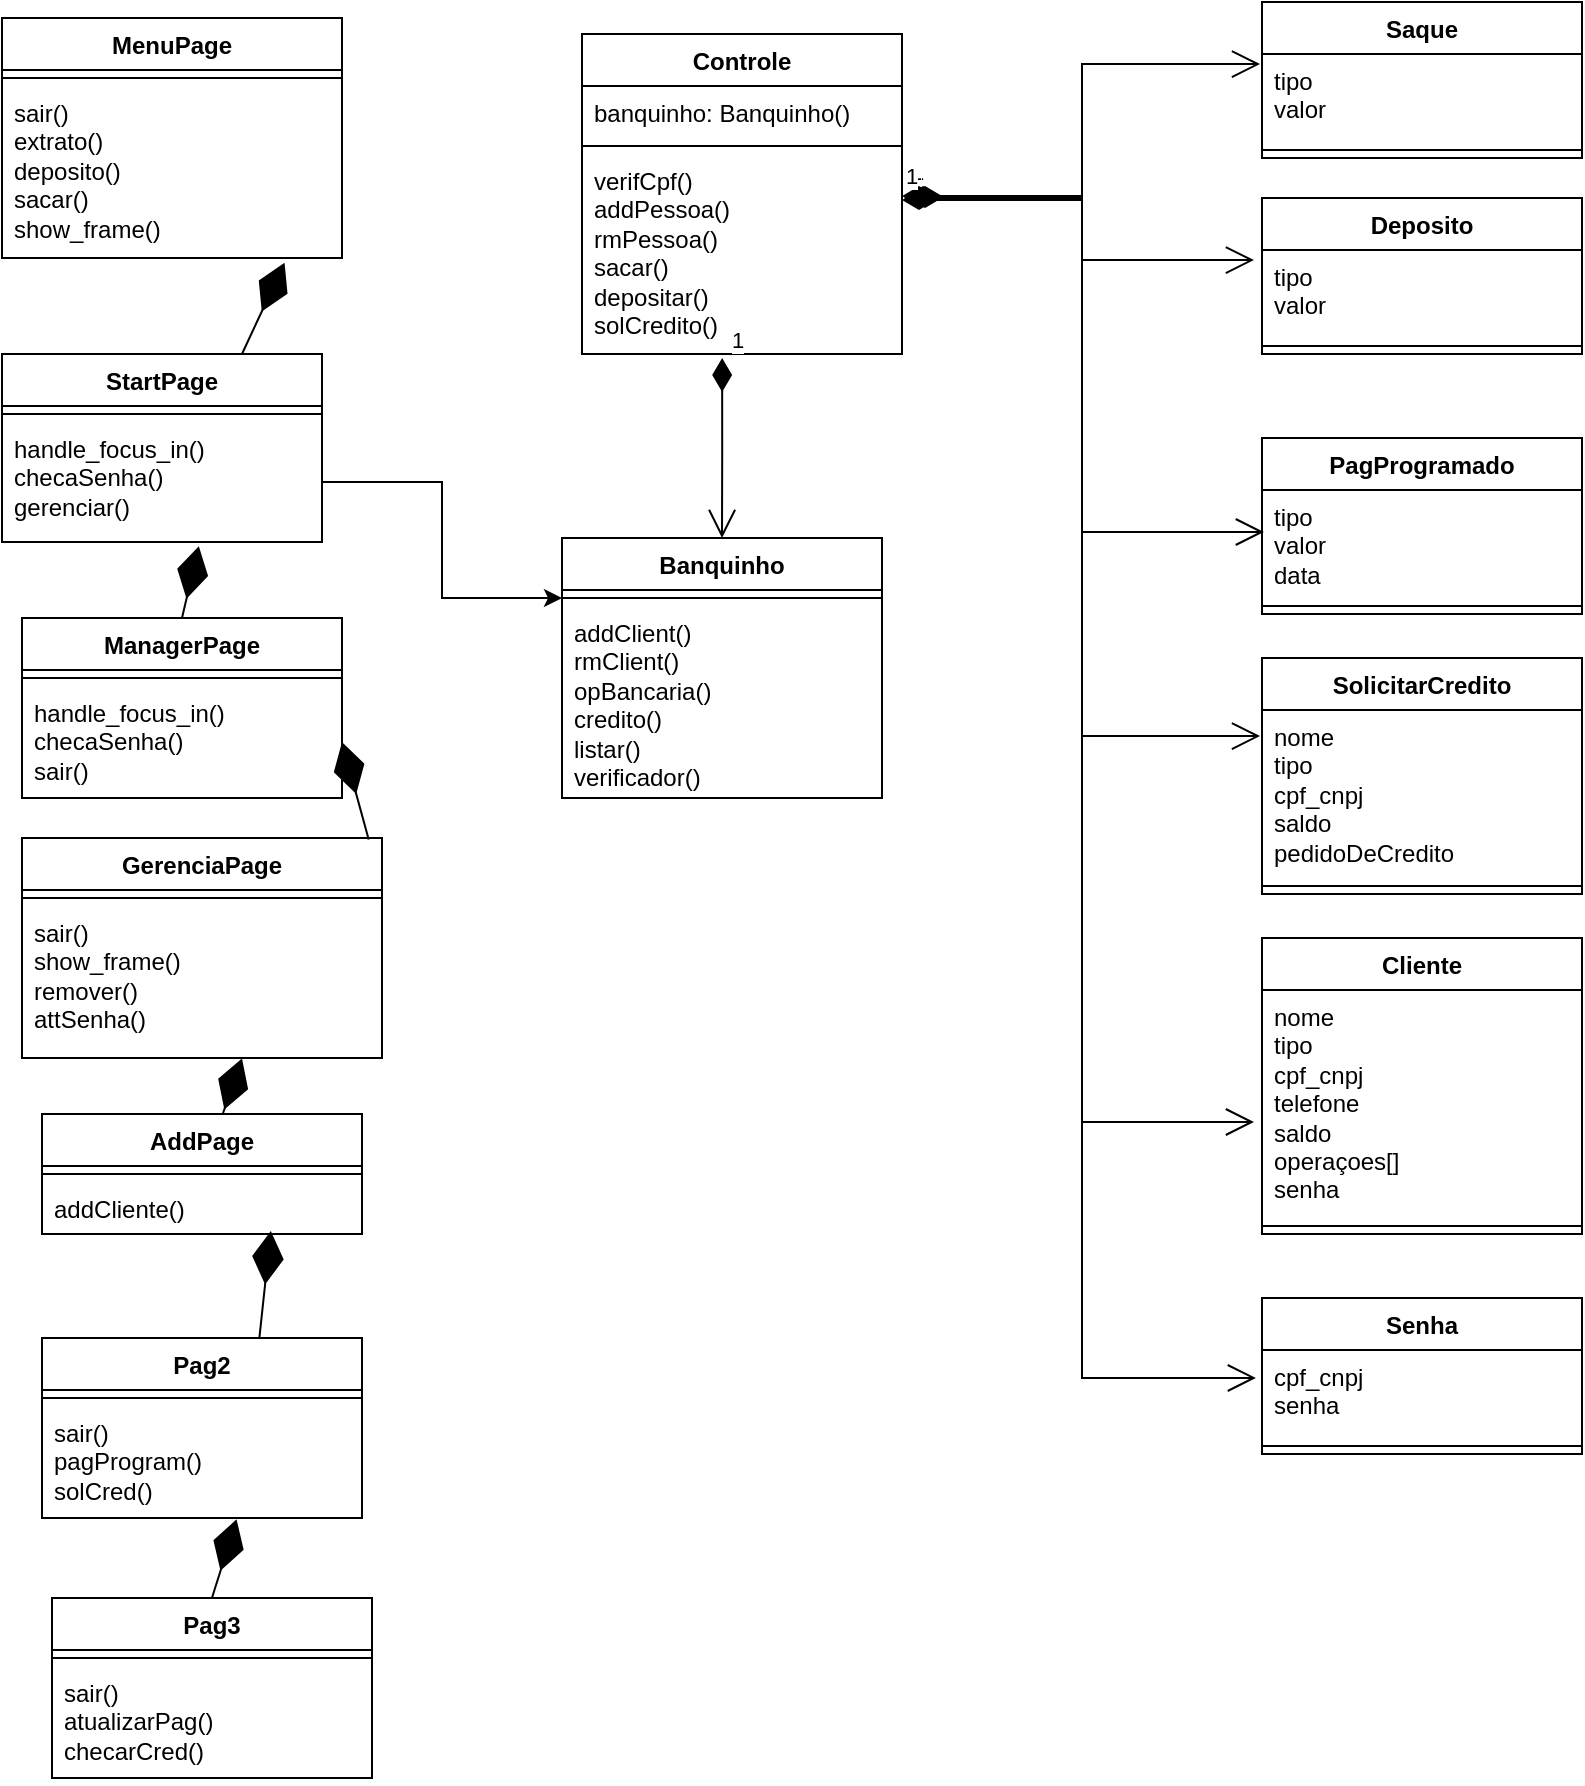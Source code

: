 <mxfile version="21.3.2" type="github">
  <diagram name="Page-1" id="th3D7JrZuM2YKRqH2c6P">
    <mxGraphModel dx="983" dy="430" grid="1" gridSize="10" guides="1" tooltips="1" connect="1" arrows="1" fold="1" page="1" pageScale="1" pageWidth="850" pageHeight="1100" math="0" shadow="0">
      <root>
        <mxCell id="0" />
        <mxCell id="1" parent="0" />
        <mxCell id="5SS7ohR6lfIKNvND81Am-1" value="Controle" style="swimlane;fontStyle=1;align=center;verticalAlign=top;childLayout=stackLayout;horizontal=1;startSize=26;horizontalStack=0;resizeParent=1;resizeParentMax=0;resizeLast=0;collapsible=1;marginBottom=0;whiteSpace=wrap;html=1;" parent="1" vertex="1">
          <mxGeometry x="320" y="38" width="160" height="160" as="geometry" />
        </mxCell>
        <mxCell id="5SS7ohR6lfIKNvND81Am-2" value="banquinho: Banquinho()" style="text;strokeColor=none;fillColor=none;align=left;verticalAlign=top;spacingLeft=4;spacingRight=4;overflow=hidden;rotatable=0;points=[[0,0.5],[1,0.5]];portConstraint=eastwest;whiteSpace=wrap;html=1;" parent="5SS7ohR6lfIKNvND81Am-1" vertex="1">
          <mxGeometry y="26" width="160" height="26" as="geometry" />
        </mxCell>
        <mxCell id="5SS7ohR6lfIKNvND81Am-3" value="" style="line;strokeWidth=1;fillColor=none;align=left;verticalAlign=middle;spacingTop=-1;spacingLeft=3;spacingRight=3;rotatable=0;labelPosition=right;points=[];portConstraint=eastwest;strokeColor=inherit;" parent="5SS7ohR6lfIKNvND81Am-1" vertex="1">
          <mxGeometry y="52" width="160" height="8" as="geometry" />
        </mxCell>
        <mxCell id="5SS7ohR6lfIKNvND81Am-4" value="&lt;div&gt;verifCpf()&lt;/div&gt;&lt;div&gt;addPessoa()&lt;/div&gt;&lt;div&gt;rmPessoa()&lt;/div&gt;&lt;div&gt;sacar()&lt;/div&gt;&lt;div&gt;depositar()&lt;/div&gt;&lt;div&gt;solCredito()&lt;br&gt;&lt;/div&gt;&lt;div&gt;&lt;br&gt;&lt;/div&gt;" style="text;strokeColor=none;fillColor=none;align=left;verticalAlign=top;spacingLeft=4;spacingRight=4;overflow=hidden;rotatable=0;points=[[0,0.5],[1,0.5]];portConstraint=eastwest;whiteSpace=wrap;html=1;" parent="5SS7ohR6lfIKNvND81Am-1" vertex="1">
          <mxGeometry y="60" width="160" height="100" as="geometry" />
        </mxCell>
        <mxCell id="5SS7ohR6lfIKNvND81Am-5" value="Banquinho" style="swimlane;fontStyle=1;align=center;verticalAlign=top;childLayout=stackLayout;horizontal=1;startSize=26;horizontalStack=0;resizeParent=1;resizeParentMax=0;resizeLast=0;collapsible=1;marginBottom=0;whiteSpace=wrap;html=1;" parent="1" vertex="1">
          <mxGeometry x="310" y="290" width="160" height="130" as="geometry" />
        </mxCell>
        <mxCell id="5SS7ohR6lfIKNvND81Am-7" value="" style="line;strokeWidth=1;fillColor=none;align=left;verticalAlign=middle;spacingTop=-1;spacingLeft=3;spacingRight=3;rotatable=0;labelPosition=right;points=[];portConstraint=eastwest;strokeColor=inherit;" parent="5SS7ohR6lfIKNvND81Am-5" vertex="1">
          <mxGeometry y="26" width="160" height="8" as="geometry" />
        </mxCell>
        <mxCell id="5SS7ohR6lfIKNvND81Am-8" value="&lt;div&gt;addClient()&lt;/div&gt;&lt;div&gt;rmClient()&lt;/div&gt;&lt;div&gt;opBancaria()&lt;/div&gt;&lt;div&gt;credito()&lt;/div&gt;&lt;div&gt;listar()&lt;/div&gt;&lt;div&gt;verificador()&lt;br&gt;&lt;/div&gt;" style="text;strokeColor=none;fillColor=none;align=left;verticalAlign=top;spacingLeft=4;spacingRight=4;overflow=hidden;rotatable=0;points=[[0,0.5],[1,0.5]];portConstraint=eastwest;whiteSpace=wrap;html=1;" parent="5SS7ohR6lfIKNvND81Am-5" vertex="1">
          <mxGeometry y="34" width="160" height="96" as="geometry" />
        </mxCell>
        <mxCell id="5SS7ohR6lfIKNvND81Am-9" value="1" style="endArrow=open;html=1;endSize=12;startArrow=diamondThin;startSize=14;startFill=1;edgeStyle=orthogonalEdgeStyle;align=left;verticalAlign=bottom;rounded=0;exitX=0.438;exitY=1.02;exitDx=0;exitDy=0;exitPerimeter=0;entryX=0.5;entryY=0;entryDx=0;entryDy=0;" parent="1" source="5SS7ohR6lfIKNvND81Am-4" target="5SS7ohR6lfIKNvND81Am-5" edge="1">
          <mxGeometry x="-1" y="3" relative="1" as="geometry">
            <mxPoint x="340" y="230" as="sourcePoint" />
            <mxPoint x="500" y="230" as="targetPoint" />
            <Array as="points">
              <mxPoint x="390" y="250" />
              <mxPoint x="390" y="250" />
            </Array>
          </mxGeometry>
        </mxCell>
        <mxCell id="5SS7ohR6lfIKNvND81Am-10" value="Saque" style="swimlane;fontStyle=1;align=center;verticalAlign=top;childLayout=stackLayout;horizontal=1;startSize=26;horizontalStack=0;resizeParent=1;resizeParentMax=0;resizeLast=0;collapsible=1;marginBottom=0;whiteSpace=wrap;html=1;" parent="1" vertex="1">
          <mxGeometry x="660" y="22" width="160" height="78" as="geometry" />
        </mxCell>
        <mxCell id="5SS7ohR6lfIKNvND81Am-11" value="&lt;div&gt;tipo&lt;/div&gt;&lt;div&gt;valor&lt;/div&gt;" style="text;strokeColor=none;fillColor=none;align=left;verticalAlign=top;spacingLeft=4;spacingRight=4;overflow=hidden;rotatable=0;points=[[0,0.5],[1,0.5]];portConstraint=eastwest;whiteSpace=wrap;html=1;" parent="5SS7ohR6lfIKNvND81Am-10" vertex="1">
          <mxGeometry y="26" width="160" height="44" as="geometry" />
        </mxCell>
        <mxCell id="5SS7ohR6lfIKNvND81Am-12" value="" style="line;strokeWidth=1;fillColor=none;align=left;verticalAlign=middle;spacingTop=-1;spacingLeft=3;spacingRight=3;rotatable=0;labelPosition=right;points=[];portConstraint=eastwest;strokeColor=inherit;" parent="5SS7ohR6lfIKNvND81Am-10" vertex="1">
          <mxGeometry y="70" width="160" height="8" as="geometry" />
        </mxCell>
        <mxCell id="5SS7ohR6lfIKNvND81Am-14" value="Deposito" style="swimlane;fontStyle=1;align=center;verticalAlign=top;childLayout=stackLayout;horizontal=1;startSize=26;horizontalStack=0;resizeParent=1;resizeParentMax=0;resizeLast=0;collapsible=1;marginBottom=0;whiteSpace=wrap;html=1;" parent="1" vertex="1">
          <mxGeometry x="660" y="120" width="160" height="78" as="geometry" />
        </mxCell>
        <mxCell id="5SS7ohR6lfIKNvND81Am-15" value="&lt;div&gt;tipo&lt;/div&gt;&lt;div&gt;valor&lt;br&gt;&lt;/div&gt;" style="text;strokeColor=none;fillColor=none;align=left;verticalAlign=top;spacingLeft=4;spacingRight=4;overflow=hidden;rotatable=0;points=[[0,0.5],[1,0.5]];portConstraint=eastwest;whiteSpace=wrap;html=1;" parent="5SS7ohR6lfIKNvND81Am-14" vertex="1">
          <mxGeometry y="26" width="160" height="44" as="geometry" />
        </mxCell>
        <mxCell id="5SS7ohR6lfIKNvND81Am-16" value="" style="line;strokeWidth=1;fillColor=none;align=left;verticalAlign=middle;spacingTop=-1;spacingLeft=3;spacingRight=3;rotatable=0;labelPosition=right;points=[];portConstraint=eastwest;strokeColor=inherit;" parent="5SS7ohR6lfIKNvND81Am-14" vertex="1">
          <mxGeometry y="70" width="160" height="8" as="geometry" />
        </mxCell>
        <mxCell id="5SS7ohR6lfIKNvND81Am-18" value="PagProgramado" style="swimlane;fontStyle=1;align=center;verticalAlign=top;childLayout=stackLayout;horizontal=1;startSize=26;horizontalStack=0;resizeParent=1;resizeParentMax=0;resizeLast=0;collapsible=1;marginBottom=0;whiteSpace=wrap;html=1;" parent="1" vertex="1">
          <mxGeometry x="660" y="240" width="160" height="88" as="geometry" />
        </mxCell>
        <mxCell id="5SS7ohR6lfIKNvND81Am-19" value="&lt;div&gt;tipo&lt;/div&gt;&lt;div&gt;valor&lt;/div&gt;&lt;div&gt;data&lt;br&gt;&lt;/div&gt;" style="text;strokeColor=none;fillColor=none;align=left;verticalAlign=top;spacingLeft=4;spacingRight=4;overflow=hidden;rotatable=0;points=[[0,0.5],[1,0.5]];portConstraint=eastwest;whiteSpace=wrap;html=1;" parent="5SS7ohR6lfIKNvND81Am-18" vertex="1">
          <mxGeometry y="26" width="160" height="54" as="geometry" />
        </mxCell>
        <mxCell id="5SS7ohR6lfIKNvND81Am-20" value="" style="line;strokeWidth=1;fillColor=none;align=left;verticalAlign=middle;spacingTop=-1;spacingLeft=3;spacingRight=3;rotatable=0;labelPosition=right;points=[];portConstraint=eastwest;strokeColor=inherit;" parent="5SS7ohR6lfIKNvND81Am-18" vertex="1">
          <mxGeometry y="80" width="160" height="8" as="geometry" />
        </mxCell>
        <mxCell id="5SS7ohR6lfIKNvND81Am-22" value="SolicitarCredito" style="swimlane;fontStyle=1;align=center;verticalAlign=top;childLayout=stackLayout;horizontal=1;startSize=26;horizontalStack=0;resizeParent=1;resizeParentMax=0;resizeLast=0;collapsible=1;marginBottom=0;whiteSpace=wrap;html=1;" parent="1" vertex="1">
          <mxGeometry x="660" y="350" width="160" height="118" as="geometry" />
        </mxCell>
        <mxCell id="5SS7ohR6lfIKNvND81Am-23" value="&lt;div&gt;nome&lt;/div&gt;&lt;div&gt;tipo&lt;/div&gt;&lt;div&gt;cpf_cnpj&lt;/div&gt;&lt;div&gt;saldo&lt;/div&gt;&lt;div&gt;pedidoDeCredito&lt;br&gt;&lt;/div&gt;" style="text;strokeColor=none;fillColor=none;align=left;verticalAlign=top;spacingLeft=4;spacingRight=4;overflow=hidden;rotatable=0;points=[[0,0.5],[1,0.5]];portConstraint=eastwest;whiteSpace=wrap;html=1;" parent="5SS7ohR6lfIKNvND81Am-22" vertex="1">
          <mxGeometry y="26" width="160" height="84" as="geometry" />
        </mxCell>
        <mxCell id="5SS7ohR6lfIKNvND81Am-24" value="" style="line;strokeWidth=1;fillColor=none;align=left;verticalAlign=middle;spacingTop=-1;spacingLeft=3;spacingRight=3;rotatable=0;labelPosition=right;points=[];portConstraint=eastwest;strokeColor=inherit;" parent="5SS7ohR6lfIKNvND81Am-22" vertex="1">
          <mxGeometry y="110" width="160" height="8" as="geometry" />
        </mxCell>
        <mxCell id="5SS7ohR6lfIKNvND81Am-26" value="Cliente" style="swimlane;fontStyle=1;align=center;verticalAlign=top;childLayout=stackLayout;horizontal=1;startSize=26;horizontalStack=0;resizeParent=1;resizeParentMax=0;resizeLast=0;collapsible=1;marginBottom=0;whiteSpace=wrap;html=1;" parent="1" vertex="1">
          <mxGeometry x="660" y="490" width="160" height="148" as="geometry" />
        </mxCell>
        <mxCell id="5SS7ohR6lfIKNvND81Am-27" value="&lt;div&gt;nome&lt;/div&gt;&lt;div&gt;tipo&lt;/div&gt;&lt;div&gt;cpf_cnpj&lt;/div&gt;&lt;div&gt;telefone&lt;/div&gt;&lt;div&gt;saldo&lt;/div&gt;&lt;div&gt;operaçoes[]&lt;/div&gt;&lt;div&gt;senha&lt;br&gt;&lt;/div&gt;" style="text;strokeColor=none;fillColor=none;align=left;verticalAlign=top;spacingLeft=4;spacingRight=4;overflow=hidden;rotatable=0;points=[[0,0.5],[1,0.5]];portConstraint=eastwest;whiteSpace=wrap;html=1;" parent="5SS7ohR6lfIKNvND81Am-26" vertex="1">
          <mxGeometry y="26" width="160" height="114" as="geometry" />
        </mxCell>
        <mxCell id="5SS7ohR6lfIKNvND81Am-28" value="" style="line;strokeWidth=1;fillColor=none;align=left;verticalAlign=middle;spacingTop=-1;spacingLeft=3;spacingRight=3;rotatable=0;labelPosition=right;points=[];portConstraint=eastwest;strokeColor=inherit;" parent="5SS7ohR6lfIKNvND81Am-26" vertex="1">
          <mxGeometry y="140" width="160" height="8" as="geometry" />
        </mxCell>
        <mxCell id="5SS7ohR6lfIKNvND81Am-30" value="Senha" style="swimlane;fontStyle=1;align=center;verticalAlign=top;childLayout=stackLayout;horizontal=1;startSize=26;horizontalStack=0;resizeParent=1;resizeParentMax=0;resizeLast=0;collapsible=1;marginBottom=0;whiteSpace=wrap;html=1;" parent="1" vertex="1">
          <mxGeometry x="660" y="670" width="160" height="78" as="geometry" />
        </mxCell>
        <mxCell id="5SS7ohR6lfIKNvND81Am-31" value="&lt;div&gt;cpf_cnpj&lt;/div&gt;&lt;div&gt;senha&lt;br&gt;&lt;/div&gt;" style="text;strokeColor=none;fillColor=none;align=left;verticalAlign=top;spacingLeft=4;spacingRight=4;overflow=hidden;rotatable=0;points=[[0,0.5],[1,0.5]];portConstraint=eastwest;whiteSpace=wrap;html=1;" parent="5SS7ohR6lfIKNvND81Am-30" vertex="1">
          <mxGeometry y="26" width="160" height="44" as="geometry" />
        </mxCell>
        <mxCell id="5SS7ohR6lfIKNvND81Am-32" value="" style="line;strokeWidth=1;fillColor=none;align=left;verticalAlign=middle;spacingTop=-1;spacingLeft=3;spacingRight=3;rotatable=0;labelPosition=right;points=[];portConstraint=eastwest;strokeColor=inherit;" parent="5SS7ohR6lfIKNvND81Am-30" vertex="1">
          <mxGeometry y="70" width="160" height="8" as="geometry" />
        </mxCell>
        <mxCell id="5SS7ohR6lfIKNvND81Am-37" value="1" style="endArrow=open;html=1;endSize=12;startArrow=diamondThin;startSize=14;startFill=1;edgeStyle=orthogonalEdgeStyle;align=left;verticalAlign=bottom;rounded=0;exitX=1.006;exitY=0.22;exitDx=0;exitDy=0;entryX=-0.025;entryY=0.114;entryDx=0;entryDy=0;entryPerimeter=0;exitPerimeter=0;" parent="1" source="5SS7ohR6lfIKNvND81Am-4" target="5SS7ohR6lfIKNvND81Am-15" edge="1">
          <mxGeometry x="-1" y="3" relative="1" as="geometry">
            <mxPoint x="290" y="690" as="sourcePoint" />
            <mxPoint x="480" y="510" as="targetPoint" />
          </mxGeometry>
        </mxCell>
        <mxCell id="5SS7ohR6lfIKNvND81Am-38" value="1" style="endArrow=open;html=1;endSize=12;startArrow=diamondThin;startSize=14;startFill=1;edgeStyle=orthogonalEdgeStyle;align=left;verticalAlign=bottom;rounded=0;exitX=1.019;exitY=0.22;exitDx=0;exitDy=0;entryX=0.006;entryY=0.389;entryDx=0;entryDy=0;entryPerimeter=0;exitPerimeter=0;" parent="1" source="5SS7ohR6lfIKNvND81Am-4" target="5SS7ohR6lfIKNvND81Am-19" edge="1">
          <mxGeometry x="-1" y="3" relative="1" as="geometry">
            <mxPoint x="280" y="660" as="sourcePoint" />
            <mxPoint x="440" y="660" as="targetPoint" />
          </mxGeometry>
        </mxCell>
        <mxCell id="5SS7ohR6lfIKNvND81Am-39" value="1" style="endArrow=open;html=1;endSize=12;startArrow=diamondThin;startSize=14;startFill=1;edgeStyle=orthogonalEdgeStyle;align=left;verticalAlign=bottom;rounded=0;entryX=-0.019;entryY=0.318;entryDx=0;entryDy=0;entryPerimeter=0;exitX=1;exitY=0.21;exitDx=0;exitDy=0;exitPerimeter=0;" parent="1" source="5SS7ohR6lfIKNvND81Am-4" target="5SS7ohR6lfIKNvND81Am-31" edge="1">
          <mxGeometry x="-1" y="3" relative="1" as="geometry">
            <mxPoint x="510" y="250" as="sourcePoint" />
            <mxPoint x="425" y="540" as="targetPoint" />
          </mxGeometry>
        </mxCell>
        <mxCell id="5SS7ohR6lfIKNvND81Am-40" value="1" style="endArrow=open;html=1;endSize=12;startArrow=diamondThin;startSize=14;startFill=1;edgeStyle=orthogonalEdgeStyle;align=left;verticalAlign=bottom;rounded=0;exitX=1.019;exitY=0.21;exitDx=0;exitDy=0;entryX=-0.025;entryY=0.579;entryDx=0;entryDy=0;entryPerimeter=0;exitPerimeter=0;" parent="1" source="5SS7ohR6lfIKNvND81Am-4" target="5SS7ohR6lfIKNvND81Am-27" edge="1">
          <mxGeometry x="-1" y="3" relative="1" as="geometry">
            <mxPoint x="290" y="640" as="sourcePoint" />
            <mxPoint x="450" y="640" as="targetPoint" />
          </mxGeometry>
        </mxCell>
        <mxCell id="5SS7ohR6lfIKNvND81Am-41" value="1" style="endArrow=open;html=1;endSize=12;startArrow=diamondThin;startSize=14;startFill=1;edgeStyle=orthogonalEdgeStyle;align=left;verticalAlign=bottom;rounded=0;entryX=-0.006;entryY=0.155;entryDx=0;entryDy=0;entryPerimeter=0;exitX=1.013;exitY=0.21;exitDx=0;exitDy=0;exitPerimeter=0;" parent="1" source="5SS7ohR6lfIKNvND81Am-4" target="5SS7ohR6lfIKNvND81Am-23" edge="1">
          <mxGeometry x="-1" y="3" relative="1" as="geometry">
            <mxPoint x="410" y="430" as="sourcePoint" />
            <mxPoint x="570" y="430" as="targetPoint" />
          </mxGeometry>
        </mxCell>
        <mxCell id="5SS7ohR6lfIKNvND81Am-42" value="1" style="endArrow=open;html=1;endSize=12;startArrow=diamondThin;startSize=14;startFill=1;edgeStyle=orthogonalEdgeStyle;align=left;verticalAlign=bottom;rounded=0;exitX=1;exitY=0.23;exitDx=0;exitDy=0;entryX=-0.006;entryY=0.114;entryDx=0;entryDy=0;entryPerimeter=0;exitPerimeter=0;" parent="1" source="5SS7ohR6lfIKNvND81Am-4" target="5SS7ohR6lfIKNvND81Am-11" edge="1">
          <mxGeometry x="-1" y="3" relative="1" as="geometry">
            <mxPoint x="310" y="660" as="sourcePoint" />
            <mxPoint x="460" y="310" as="targetPoint" />
          </mxGeometry>
        </mxCell>
        <mxCell id="5SS7ohR6lfIKNvND81Am-45" value="ManagerPage" style="swimlane;fontStyle=1;align=center;verticalAlign=top;childLayout=stackLayout;horizontal=1;startSize=26;horizontalStack=0;resizeParent=1;resizeParentMax=0;resizeLast=0;collapsible=1;marginBottom=0;whiteSpace=wrap;html=1;" parent="1" vertex="1">
          <mxGeometry x="40" y="330" width="160" height="90" as="geometry" />
        </mxCell>
        <mxCell id="5SS7ohR6lfIKNvND81Am-47" value="" style="line;strokeWidth=1;fillColor=none;align=left;verticalAlign=middle;spacingTop=-1;spacingLeft=3;spacingRight=3;rotatable=0;labelPosition=right;points=[];portConstraint=eastwest;strokeColor=inherit;" parent="5SS7ohR6lfIKNvND81Am-45" vertex="1">
          <mxGeometry y="26" width="160" height="8" as="geometry" />
        </mxCell>
        <mxCell id="5SS7ohR6lfIKNvND81Am-48" value="&lt;div&gt;handle_focus_in()&lt;/div&gt;&lt;div&gt;checaSenha()&lt;/div&gt;&lt;div&gt;sair()&lt;br&gt;&lt;/div&gt;" style="text;strokeColor=none;fillColor=none;align=left;verticalAlign=top;spacingLeft=4;spacingRight=4;overflow=hidden;rotatable=0;points=[[0,0.5],[1,0.5]];portConstraint=eastwest;whiteSpace=wrap;html=1;" parent="5SS7ohR6lfIKNvND81Am-45" vertex="1">
          <mxGeometry y="34" width="160" height="56" as="geometry" />
        </mxCell>
        <mxCell id="5SS7ohR6lfIKNvND81Am-49" value="GerenciaPage" style="swimlane;fontStyle=1;align=center;verticalAlign=top;childLayout=stackLayout;horizontal=1;startSize=26;horizontalStack=0;resizeParent=1;resizeParentMax=0;resizeLast=0;collapsible=1;marginBottom=0;whiteSpace=wrap;html=1;" parent="1" vertex="1">
          <mxGeometry x="40" y="440" width="180" height="110" as="geometry" />
        </mxCell>
        <mxCell id="5SS7ohR6lfIKNvND81Am-51" value="" style="line;strokeWidth=1;fillColor=none;align=left;verticalAlign=middle;spacingTop=-1;spacingLeft=3;spacingRight=3;rotatable=0;labelPosition=right;points=[];portConstraint=eastwest;strokeColor=inherit;" parent="5SS7ohR6lfIKNvND81Am-49" vertex="1">
          <mxGeometry y="26" width="180" height="8" as="geometry" />
        </mxCell>
        <mxCell id="5SS7ohR6lfIKNvND81Am-52" value="sair()&lt;br&gt;show_frame()&lt;br&gt;remover()&lt;br&gt;attSenha()" style="text;strokeColor=none;fillColor=none;align=left;verticalAlign=top;spacingLeft=4;spacingRight=4;overflow=hidden;rotatable=0;points=[[0,0.5],[1,0.5]];portConstraint=eastwest;whiteSpace=wrap;html=1;" parent="5SS7ohR6lfIKNvND81Am-49" vertex="1">
          <mxGeometry y="34" width="180" height="76" as="geometry" />
        </mxCell>
        <mxCell id="5SS7ohR6lfIKNvND81Am-61" value="StartPage" style="swimlane;fontStyle=1;align=center;verticalAlign=top;childLayout=stackLayout;horizontal=1;startSize=26;horizontalStack=0;resizeParent=1;resizeParentMax=0;resizeLast=0;collapsible=1;marginBottom=0;whiteSpace=wrap;html=1;" parent="1" vertex="1">
          <mxGeometry x="30" y="198" width="160" height="94" as="geometry" />
        </mxCell>
        <mxCell id="5SS7ohR6lfIKNvND81Am-63" value="" style="line;strokeWidth=1;fillColor=none;align=left;verticalAlign=middle;spacingTop=-1;spacingLeft=3;spacingRight=3;rotatable=0;labelPosition=right;points=[];portConstraint=eastwest;strokeColor=inherit;" parent="5SS7ohR6lfIKNvND81Am-61" vertex="1">
          <mxGeometry y="26" width="160" height="8" as="geometry" />
        </mxCell>
        <mxCell id="5SS7ohR6lfIKNvND81Am-64" value="&lt;div&gt;handle_focus_in()&lt;/div&gt;&lt;div&gt;checaSenha()&lt;/div&gt;&lt;div&gt;gerenciar()&lt;br&gt;&lt;/div&gt;" style="text;strokeColor=none;fillColor=none;align=left;verticalAlign=top;spacingLeft=4;spacingRight=4;overflow=hidden;rotatable=0;points=[[0,0.5],[1,0.5]];portConstraint=eastwest;whiteSpace=wrap;html=1;" parent="5SS7ohR6lfIKNvND81Am-61" vertex="1">
          <mxGeometry y="34" width="160" height="60" as="geometry" />
        </mxCell>
        <mxCell id="5SS7ohR6lfIKNvND81Am-65" value="MenuPage" style="swimlane;fontStyle=1;align=center;verticalAlign=top;childLayout=stackLayout;horizontal=1;startSize=26;horizontalStack=0;resizeParent=1;resizeParentMax=0;resizeLast=0;collapsible=1;marginBottom=0;whiteSpace=wrap;html=1;" parent="1" vertex="1">
          <mxGeometry x="30" y="30" width="170" height="120" as="geometry" />
        </mxCell>
        <mxCell id="5SS7ohR6lfIKNvND81Am-67" value="" style="line;strokeWidth=1;fillColor=none;align=left;verticalAlign=middle;spacingTop=-1;spacingLeft=3;spacingRight=3;rotatable=0;labelPosition=right;points=[];portConstraint=eastwest;strokeColor=inherit;" parent="5SS7ohR6lfIKNvND81Am-65" vertex="1">
          <mxGeometry y="26" width="170" height="8" as="geometry" />
        </mxCell>
        <mxCell id="5SS7ohR6lfIKNvND81Am-68" value="sair()&lt;br&gt;extrato()&lt;br&gt;deposito()&lt;br&gt;sacar()&lt;br&gt;show_frame()" style="text;strokeColor=none;fillColor=none;align=left;verticalAlign=top;spacingLeft=4;spacingRight=4;overflow=hidden;rotatable=0;points=[[0,0.5],[1,0.5]];portConstraint=eastwest;whiteSpace=wrap;html=1;" parent="5SS7ohR6lfIKNvND81Am-65" vertex="1">
          <mxGeometry y="34" width="170" height="86" as="geometry" />
        </mxCell>
        <mxCell id="blZUANa4KJlxi0iOj79T-1" value="AddPage" style="swimlane;fontStyle=1;align=center;verticalAlign=top;childLayout=stackLayout;horizontal=1;startSize=26;horizontalStack=0;resizeParent=1;resizeParentMax=0;resizeLast=0;collapsible=1;marginBottom=0;whiteSpace=wrap;html=1;" vertex="1" parent="1">
          <mxGeometry x="50" y="578" width="160" height="60" as="geometry" />
        </mxCell>
        <mxCell id="blZUANa4KJlxi0iOj79T-3" value="" style="line;strokeWidth=1;fillColor=none;align=left;verticalAlign=middle;spacingTop=-1;spacingLeft=3;spacingRight=3;rotatable=0;labelPosition=right;points=[];portConstraint=eastwest;strokeColor=inherit;" vertex="1" parent="blZUANa4KJlxi0iOj79T-1">
          <mxGeometry y="26" width="160" height="8" as="geometry" />
        </mxCell>
        <mxCell id="blZUANa4KJlxi0iOj79T-2" value="addCliente()" style="text;strokeColor=none;fillColor=none;align=left;verticalAlign=top;spacingLeft=4;spacingRight=4;overflow=hidden;rotatable=0;points=[[0,0.5],[1,0.5]];portConstraint=eastwest;whiteSpace=wrap;html=1;" vertex="1" parent="blZUANa4KJlxi0iOj79T-1">
          <mxGeometry y="34" width="160" height="26" as="geometry" />
        </mxCell>
        <mxCell id="blZUANa4KJlxi0iOj79T-5" value="Pag2" style="swimlane;fontStyle=1;align=center;verticalAlign=top;childLayout=stackLayout;horizontal=1;startSize=26;horizontalStack=0;resizeParent=1;resizeParentMax=0;resizeLast=0;collapsible=1;marginBottom=0;whiteSpace=wrap;html=1;" vertex="1" parent="1">
          <mxGeometry x="50" y="690" width="160" height="90" as="geometry" />
        </mxCell>
        <mxCell id="blZUANa4KJlxi0iOj79T-7" value="" style="line;strokeWidth=1;fillColor=none;align=left;verticalAlign=middle;spacingTop=-1;spacingLeft=3;spacingRight=3;rotatable=0;labelPosition=right;points=[];portConstraint=eastwest;strokeColor=inherit;" vertex="1" parent="blZUANa4KJlxi0iOj79T-5">
          <mxGeometry y="26" width="160" height="8" as="geometry" />
        </mxCell>
        <mxCell id="blZUANa4KJlxi0iOj79T-8" value="sair()&lt;br&gt;pagProgram()&lt;br&gt;solCred()" style="text;strokeColor=none;fillColor=none;align=left;verticalAlign=top;spacingLeft=4;spacingRight=4;overflow=hidden;rotatable=0;points=[[0,0.5],[1,0.5]];portConstraint=eastwest;whiteSpace=wrap;html=1;" vertex="1" parent="blZUANa4KJlxi0iOj79T-5">
          <mxGeometry y="34" width="160" height="56" as="geometry" />
        </mxCell>
        <mxCell id="blZUANa4KJlxi0iOj79T-9" value="Pag3" style="swimlane;fontStyle=1;align=center;verticalAlign=top;childLayout=stackLayout;horizontal=1;startSize=26;horizontalStack=0;resizeParent=1;resizeParentMax=0;resizeLast=0;collapsible=1;marginBottom=0;whiteSpace=wrap;html=1;" vertex="1" parent="1">
          <mxGeometry x="55" y="820" width="160" height="90" as="geometry" />
        </mxCell>
        <mxCell id="blZUANa4KJlxi0iOj79T-11" value="" style="line;strokeWidth=1;fillColor=none;align=left;verticalAlign=middle;spacingTop=-1;spacingLeft=3;spacingRight=3;rotatable=0;labelPosition=right;points=[];portConstraint=eastwest;strokeColor=inherit;" vertex="1" parent="blZUANa4KJlxi0iOj79T-9">
          <mxGeometry y="26" width="160" height="8" as="geometry" />
        </mxCell>
        <mxCell id="blZUANa4KJlxi0iOj79T-12" value="sair()&lt;br&gt;atualizarPag()&lt;br&gt;checarCred()" style="text;strokeColor=none;fillColor=none;align=left;verticalAlign=top;spacingLeft=4;spacingRight=4;overflow=hidden;rotatable=0;points=[[0,0.5],[1,0.5]];portConstraint=eastwest;whiteSpace=wrap;html=1;" vertex="1" parent="blZUANa4KJlxi0iOj79T-9">
          <mxGeometry y="34" width="160" height="56" as="geometry" />
        </mxCell>
        <mxCell id="blZUANa4KJlxi0iOj79T-14" value="" style="endArrow=diamondThin;endFill=1;endSize=24;html=1;rounded=0;entryX=0.831;entryY=1.027;entryDx=0;entryDy=0;entryPerimeter=0;exitX=0.75;exitY=0;exitDx=0;exitDy=0;" edge="1" parent="1" source="5SS7ohR6lfIKNvND81Am-61" target="5SS7ohR6lfIKNvND81Am-68">
          <mxGeometry width="160" relative="1" as="geometry">
            <mxPoint x="120" y="250" as="sourcePoint" />
            <mxPoint x="280" y="250" as="targetPoint" />
          </mxGeometry>
        </mxCell>
        <mxCell id="blZUANa4KJlxi0iOj79T-16" value="" style="endArrow=diamondThin;endFill=1;endSize=24;html=1;rounded=0;entryX=0.615;entryY=1.035;entryDx=0;entryDy=0;entryPerimeter=0;exitX=0.5;exitY=0;exitDx=0;exitDy=0;" edge="1" parent="1" source="5SS7ohR6lfIKNvND81Am-45" target="5SS7ohR6lfIKNvND81Am-64">
          <mxGeometry width="160" relative="1" as="geometry">
            <mxPoint x="195" y="240" as="sourcePoint" />
            <mxPoint x="211" y="212" as="targetPoint" />
          </mxGeometry>
        </mxCell>
        <mxCell id="blZUANa4KJlxi0iOj79T-17" value="" style="edgeStyle=orthogonalEdgeStyle;rounded=0;orthogonalLoop=1;jettySize=auto;html=1;" edge="1" parent="1" source="5SS7ohR6lfIKNvND81Am-64" target="5SS7ohR6lfIKNvND81Am-7">
          <mxGeometry relative="1" as="geometry" />
        </mxCell>
        <mxCell id="blZUANa4KJlxi0iOj79T-18" value="" style="endArrow=diamondThin;endFill=1;endSize=24;html=1;rounded=0;entryX=1;entryY=0.5;entryDx=0;entryDy=0;exitX=0.963;exitY=0.007;exitDx=0;exitDy=0;exitPerimeter=0;" edge="1" parent="1" source="5SS7ohR6lfIKNvND81Am-49" target="5SS7ohR6lfIKNvND81Am-48">
          <mxGeometry width="160" relative="1" as="geometry">
            <mxPoint x="205" y="250" as="sourcePoint" />
            <mxPoint x="221" y="222" as="targetPoint" />
          </mxGeometry>
        </mxCell>
        <mxCell id="blZUANa4KJlxi0iOj79T-19" value="" style="endArrow=diamondThin;endFill=1;endSize=24;html=1;rounded=0;entryX=0.715;entryY=0.94;entryDx=0;entryDy=0;entryPerimeter=0;exitX=0.679;exitY=0.005;exitDx=0;exitDy=0;exitPerimeter=0;" edge="1" parent="1" source="blZUANa4KJlxi0iOj79T-5" target="blZUANa4KJlxi0iOj79T-2">
          <mxGeometry width="160" relative="1" as="geometry">
            <mxPoint x="215" y="260" as="sourcePoint" />
            <mxPoint x="231" y="232" as="targetPoint" />
          </mxGeometry>
        </mxCell>
        <mxCell id="blZUANa4KJlxi0iOj79T-20" value="" style="endArrow=diamondThin;endFill=1;endSize=24;html=1;rounded=0;entryX=0.611;entryY=1.003;entryDx=0;entryDy=0;entryPerimeter=0;" edge="1" parent="1" source="blZUANa4KJlxi0iOj79T-1" target="5SS7ohR6lfIKNvND81Am-52">
          <mxGeometry width="160" relative="1" as="geometry">
            <mxPoint x="225" y="270" as="sourcePoint" />
            <mxPoint x="241" y="242" as="targetPoint" />
          </mxGeometry>
        </mxCell>
        <mxCell id="blZUANa4KJlxi0iOj79T-21" value="" style="endArrow=diamondThin;endFill=1;endSize=24;html=1;rounded=0;entryX=0.608;entryY=1.012;entryDx=0;entryDy=0;entryPerimeter=0;exitX=0.5;exitY=0;exitDx=0;exitDy=0;" edge="1" parent="1" source="blZUANa4KJlxi0iOj79T-9" target="blZUANa4KJlxi0iOj79T-8">
          <mxGeometry width="160" relative="1" as="geometry">
            <mxPoint x="174" y="630" as="sourcePoint" />
            <mxPoint x="216" y="609" as="targetPoint" />
          </mxGeometry>
        </mxCell>
      </root>
    </mxGraphModel>
  </diagram>
</mxfile>
